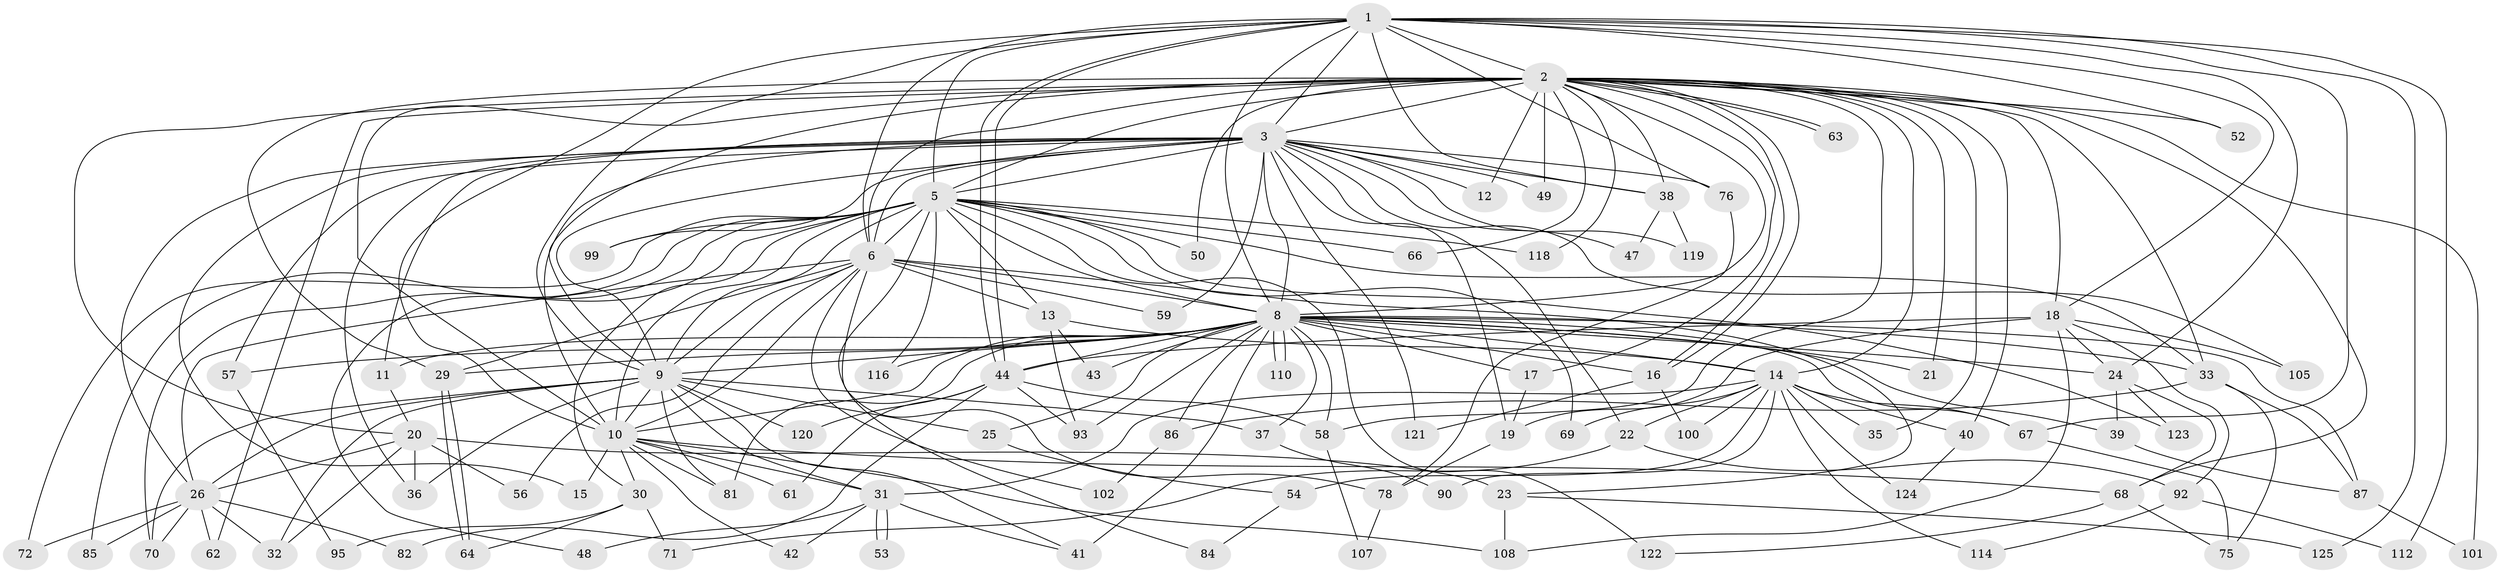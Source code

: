// original degree distribution, {20: 0.023809523809523808, 21: 0.007936507936507936, 14: 0.007936507936507936, 23: 0.007936507936507936, 17: 0.007936507936507936, 22: 0.007936507936507936, 34: 0.007936507936507936, 18: 0.007936507936507936, 3: 0.21428571428571427, 2: 0.5079365079365079, 5: 0.031746031746031744, 11: 0.007936507936507936, 7: 0.015873015873015872, 4: 0.10317460317460317, 6: 0.007936507936507936, 9: 0.007936507936507936, 8: 0.023809523809523808}
// Generated by graph-tools (version 1.1) at 2025/10/02/27/25 16:10:56]
// undirected, 93 vertices, 224 edges
graph export_dot {
graph [start="1"]
  node [color=gray90,style=filled];
  1 [super="+103"];
  2 [super="+7"];
  3 [super="+4"];
  5 [super="+27"];
  6 [super="+77"];
  8 [super="+97"];
  9 [super="+80"];
  10 [super="+109"];
  11;
  12;
  13;
  14 [super="+28"];
  15;
  16 [super="+96"];
  17;
  18 [super="+65"];
  19 [super="+51"];
  20 [super="+111"];
  21;
  22;
  23;
  24 [super="+34"];
  25;
  26 [super="+55"];
  29 [super="+45"];
  30 [super="+94"];
  31 [super="+46"];
  32;
  33 [super="+73"];
  35;
  36 [super="+74"];
  37;
  38 [super="+79"];
  39;
  40;
  41 [super="+104"];
  42;
  43;
  44 [super="+60"];
  47;
  48;
  49;
  50;
  52;
  53;
  54;
  56;
  57;
  58 [super="+113"];
  59;
  61;
  62;
  63;
  64;
  66;
  67 [super="+106"];
  68 [super="+91"];
  69;
  70 [super="+126"];
  71;
  72;
  75;
  76;
  78 [super="+83"];
  81 [super="+89"];
  82;
  84;
  85;
  86;
  87 [super="+88"];
  90;
  92;
  93 [super="+98"];
  95;
  99;
  100;
  101;
  102;
  105 [super="+117"];
  107;
  108 [super="+115"];
  110;
  112;
  114;
  116;
  118;
  119;
  120;
  121;
  122;
  123;
  124;
  125;
  1 -- 2 [weight=2];
  1 -- 3 [weight=2];
  1 -- 5;
  1 -- 6;
  1 -- 8;
  1 -- 9;
  1 -- 10 [weight=2];
  1 -- 18;
  1 -- 24;
  1 -- 38;
  1 -- 44;
  1 -- 44;
  1 -- 52;
  1 -- 76;
  1 -- 112;
  1 -- 125;
  1 -- 67;
  2 -- 3 [weight=4];
  2 -- 5 [weight=3];
  2 -- 6 [weight=2];
  2 -- 8 [weight=2];
  2 -- 9 [weight=2];
  2 -- 10 [weight=2];
  2 -- 16;
  2 -- 16;
  2 -- 17;
  2 -- 33;
  2 -- 52;
  2 -- 62;
  2 -- 63;
  2 -- 63;
  2 -- 66;
  2 -- 68;
  2 -- 101;
  2 -- 12;
  2 -- 14;
  2 -- 18;
  2 -- 20;
  2 -- 21;
  2 -- 35;
  2 -- 38;
  2 -- 40;
  2 -- 49;
  2 -- 50;
  2 -- 118;
  2 -- 58;
  2 -- 29;
  3 -- 5 [weight=2];
  3 -- 6 [weight=2];
  3 -- 8 [weight=2];
  3 -- 9 [weight=3];
  3 -- 10 [weight=2];
  3 -- 11;
  3 -- 19;
  3 -- 57;
  3 -- 76;
  3 -- 105 [weight=2];
  3 -- 12;
  3 -- 15;
  3 -- 22;
  3 -- 26;
  3 -- 99;
  3 -- 36;
  3 -- 47;
  3 -- 49;
  3 -- 119;
  3 -- 121;
  3 -- 59;
  3 -- 38;
  5 -- 6;
  5 -- 8;
  5 -- 9;
  5 -- 10;
  5 -- 13;
  5 -- 30;
  5 -- 50;
  5 -- 66;
  5 -- 69;
  5 -- 84;
  5 -- 99;
  5 -- 116;
  5 -- 122;
  5 -- 123;
  5 -- 33;
  5 -- 70;
  5 -- 72;
  5 -- 48;
  5 -- 85;
  5 -- 118;
  6 -- 8;
  6 -- 9;
  6 -- 10;
  6 -- 13;
  6 -- 23;
  6 -- 29;
  6 -- 56;
  6 -- 59;
  6 -- 102;
  6 -- 78;
  6 -- 26;
  8 -- 9;
  8 -- 10;
  8 -- 11;
  8 -- 17;
  8 -- 21;
  8 -- 25;
  8 -- 29;
  8 -- 37;
  8 -- 39;
  8 -- 41 [weight=2];
  8 -- 43;
  8 -- 57;
  8 -- 58;
  8 -- 67;
  8 -- 86;
  8 -- 87;
  8 -- 93;
  8 -- 110;
  8 -- 110;
  8 -- 116;
  8 -- 24;
  8 -- 14;
  8 -- 44;
  8 -- 16;
  8 -- 81;
  8 -- 33;
  9 -- 10;
  9 -- 25;
  9 -- 26;
  9 -- 32;
  9 -- 37;
  9 -- 41;
  9 -- 70;
  9 -- 81;
  9 -- 120;
  9 -- 36;
  9 -- 31;
  10 -- 15;
  10 -- 30;
  10 -- 31;
  10 -- 42;
  10 -- 61;
  10 -- 81;
  10 -- 108;
  10 -- 68;
  11 -- 20;
  13 -- 14;
  13 -- 43;
  13 -- 93;
  14 -- 22;
  14 -- 35;
  14 -- 40;
  14 -- 54;
  14 -- 67;
  14 -- 69;
  14 -- 90;
  14 -- 124;
  14 -- 114;
  14 -- 100;
  14 -- 31;
  16 -- 100;
  16 -- 121;
  17 -- 19;
  18 -- 24;
  18 -- 105;
  18 -- 108;
  18 -- 44;
  18 -- 92;
  18 -- 19;
  19 -- 78;
  20 -- 23;
  20 -- 36;
  20 -- 56;
  20 -- 26;
  20 -- 32;
  22 -- 71;
  22 -- 92;
  23 -- 108;
  23 -- 125;
  24 -- 39;
  24 -- 68;
  24 -- 123;
  25 -- 54;
  26 -- 32;
  26 -- 62;
  26 -- 72;
  26 -- 82;
  26 -- 85;
  26 -- 70;
  29 -- 64;
  29 -- 64;
  30 -- 71;
  30 -- 64;
  30 -- 95;
  31 -- 42;
  31 -- 48;
  31 -- 53;
  31 -- 53;
  31 -- 41;
  33 -- 86;
  33 -- 87;
  33 -- 75;
  37 -- 90;
  38 -- 47;
  38 -- 119;
  39 -- 87;
  40 -- 124;
  44 -- 61;
  44 -- 120;
  44 -- 58;
  44 -- 82;
  44 -- 93;
  54 -- 84;
  57 -- 95;
  58 -- 107;
  67 -- 75;
  68 -- 75;
  68 -- 122;
  76 -- 78;
  78 -- 107;
  86 -- 102;
  87 -- 101;
  92 -- 112;
  92 -- 114;
}
